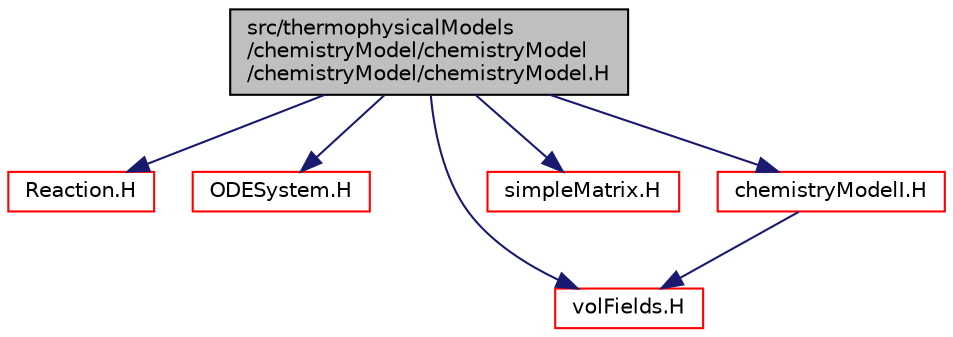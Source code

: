 digraph "src/thermophysicalModels/chemistryModel/chemistryModel/chemistryModel/chemistryModel.H"
{
  bgcolor="transparent";
  edge [fontname="Helvetica",fontsize="10",labelfontname="Helvetica",labelfontsize="10"];
  node [fontname="Helvetica",fontsize="10",shape=record];
  Node0 [label="src/thermophysicalModels\l/chemistryModel/chemistryModel\l/chemistryModel/chemistryModel.H",height=0.2,width=0.4,color="black", fillcolor="grey75", style="filled", fontcolor="black"];
  Node0 -> Node1 [color="midnightblue",fontsize="10",style="solid",fontname="Helvetica"];
  Node1 [label="Reaction.H",height=0.2,width=0.4,color="red",URL="$a17027.html"];
  Node0 -> Node105 [color="midnightblue",fontsize="10",style="solid",fontname="Helvetica"];
  Node105 [label="ODESystem.H",height=0.2,width=0.4,color="red",URL="$a09062.html"];
  Node0 -> Node125 [color="midnightblue",fontsize="10",style="solid",fontname="Helvetica"];
  Node125 [label="volFields.H",height=0.2,width=0.4,color="red",URL="$a02912.html"];
  Node0 -> Node323 [color="midnightblue",fontsize="10",style="solid",fontname="Helvetica"];
  Node323 [label="simpleMatrix.H",height=0.2,width=0.4,color="red",URL="$a11792.html"];
  Node0 -> Node324 [color="midnightblue",fontsize="10",style="solid",fontname="Helvetica"];
  Node324 [label="chemistryModelI.H",height=0.2,width=0.4,color="red",URL="$a15809.html"];
  Node324 -> Node125 [color="midnightblue",fontsize="10",style="solid",fontname="Helvetica"];
}
